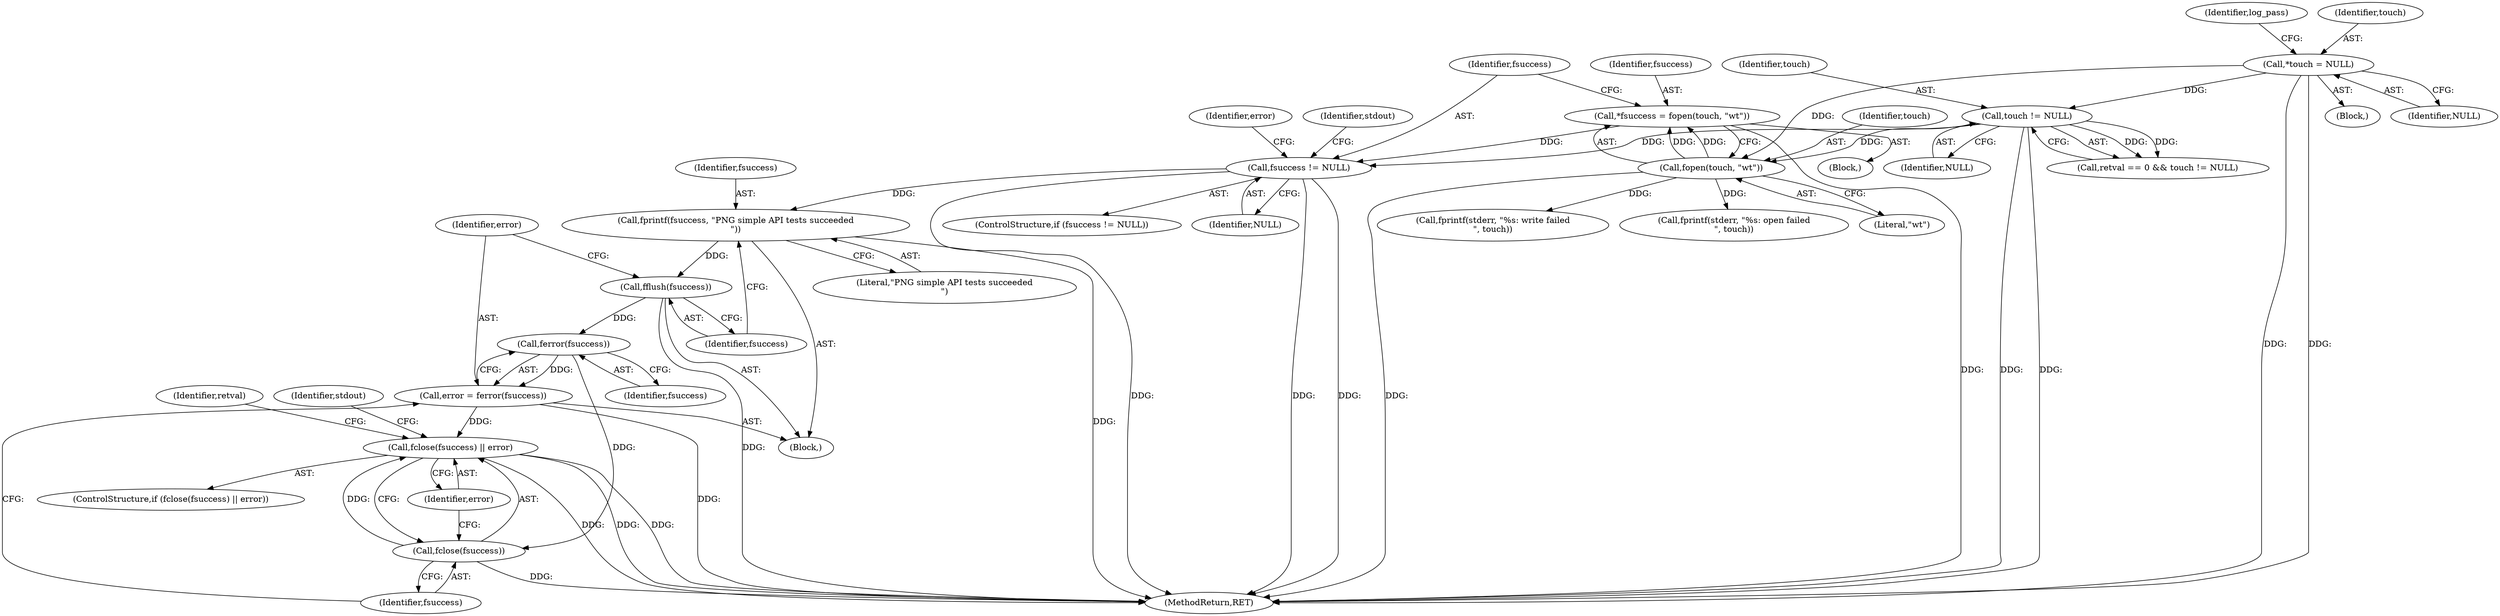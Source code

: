 digraph "0_Android_9d4853418ab2f754c2b63e091c29c5529b8b86ca_29@API" {
"1000503" [label="(Call,*fsuccess = fopen(touch, \"wt\"))"];
"1000505" [label="(Call,fopen(touch, \"wt\"))"];
"1000116" [label="(Call,*touch = NULL)"];
"1000498" [label="(Call,touch != NULL)"];
"1000509" [label="(Call,fsuccess != NULL)"];
"1000517" [label="(Call,fprintf(fsuccess, \"PNG simple API tests succeeded\n\"))"];
"1000520" [label="(Call,fflush(fsuccess))"];
"1000524" [label="(Call,ferror(fsuccess))"];
"1000522" [label="(Call,error = ferror(fsuccess))"];
"1000527" [label="(Call,fclose(fsuccess) || error)"];
"1000528" [label="(Call,fclose(fsuccess))"];
"1000498" [label="(Call,touch != NULL)"];
"1000500" [label="(Identifier,NULL)"];
"1000534" [label="(Call,fprintf(stderr, \"%s: write failed\n\", touch))"];
"1000116" [label="(Call,*touch = NULL)"];
"1000499" [label="(Identifier,touch)"];
"1000510" [label="(Identifier,fsuccess)"];
"1000512" [label="(Block,)"];
"1000121" [label="(Identifier,log_pass)"];
"1000530" [label="(Identifier,error)"];
"1000501" [label="(Block,)"];
"1000526" [label="(ControlStructure,if (fclose(fsuccess) || error))"];
"1000544" [label="(Call,fprintf(stderr, \"%s: open failed\n\", touch))"];
"1000552" [label="(MethodReturn,RET)"];
"1000519" [label="(Literal,\"PNG simple API tests succeeded\n\")"];
"1000109" [label="(Block,)"];
"1000524" [label="(Call,ferror(fsuccess))"];
"1000508" [label="(ControlStructure,if (fsuccess != NULL))"];
"1000503" [label="(Call,*fsuccess = fopen(touch, \"wt\"))"];
"1000506" [label="(Identifier,touch)"];
"1000520" [label="(Call,fflush(fsuccess))"];
"1000117" [label="(Identifier,touch)"];
"1000522" [label="(Call,error = ferror(fsuccess))"];
"1000529" [label="(Identifier,fsuccess)"];
"1000118" [label="(Identifier,NULL)"];
"1000511" [label="(Identifier,NULL)"];
"1000528" [label="(Call,fclose(fsuccess))"];
"1000517" [label="(Call,fprintf(fsuccess, \"PNG simple API tests succeeded\n\"))"];
"1000504" [label="(Identifier,fsuccess)"];
"1000507" [label="(Literal,\"wt\")"];
"1000527" [label="(Call,fclose(fsuccess) || error)"];
"1000533" [label="(Identifier,stdout)"];
"1000525" [label="(Identifier,fsuccess)"];
"1000551" [label="(Identifier,retval)"];
"1000523" [label="(Identifier,error)"];
"1000521" [label="(Identifier,fsuccess)"];
"1000509" [label="(Call,fsuccess != NULL)"];
"1000543" [label="(Identifier,stdout)"];
"1000494" [label="(Call,retval == 0 && touch != NULL)"];
"1000518" [label="(Identifier,fsuccess)"];
"1000515" [label="(Identifier,error)"];
"1000505" [label="(Call,fopen(touch, \"wt\"))"];
"1000503" -> "1000501"  [label="AST: "];
"1000503" -> "1000505"  [label="CFG: "];
"1000504" -> "1000503"  [label="AST: "];
"1000505" -> "1000503"  [label="AST: "];
"1000510" -> "1000503"  [label="CFG: "];
"1000503" -> "1000552"  [label="DDG: "];
"1000505" -> "1000503"  [label="DDG: "];
"1000505" -> "1000503"  [label="DDG: "];
"1000503" -> "1000509"  [label="DDG: "];
"1000505" -> "1000507"  [label="CFG: "];
"1000506" -> "1000505"  [label="AST: "];
"1000507" -> "1000505"  [label="AST: "];
"1000505" -> "1000552"  [label="DDG: "];
"1000116" -> "1000505"  [label="DDG: "];
"1000498" -> "1000505"  [label="DDG: "];
"1000505" -> "1000534"  [label="DDG: "];
"1000505" -> "1000544"  [label="DDG: "];
"1000116" -> "1000109"  [label="AST: "];
"1000116" -> "1000118"  [label="CFG: "];
"1000117" -> "1000116"  [label="AST: "];
"1000118" -> "1000116"  [label="AST: "];
"1000121" -> "1000116"  [label="CFG: "];
"1000116" -> "1000552"  [label="DDG: "];
"1000116" -> "1000552"  [label="DDG: "];
"1000116" -> "1000498"  [label="DDG: "];
"1000498" -> "1000494"  [label="AST: "];
"1000498" -> "1000500"  [label="CFG: "];
"1000499" -> "1000498"  [label="AST: "];
"1000500" -> "1000498"  [label="AST: "];
"1000494" -> "1000498"  [label="CFG: "];
"1000498" -> "1000552"  [label="DDG: "];
"1000498" -> "1000552"  [label="DDG: "];
"1000498" -> "1000494"  [label="DDG: "];
"1000498" -> "1000494"  [label="DDG: "];
"1000498" -> "1000509"  [label="DDG: "];
"1000509" -> "1000508"  [label="AST: "];
"1000509" -> "1000511"  [label="CFG: "];
"1000510" -> "1000509"  [label="AST: "];
"1000511" -> "1000509"  [label="AST: "];
"1000515" -> "1000509"  [label="CFG: "];
"1000543" -> "1000509"  [label="CFG: "];
"1000509" -> "1000552"  [label="DDG: "];
"1000509" -> "1000552"  [label="DDG: "];
"1000509" -> "1000552"  [label="DDG: "];
"1000509" -> "1000517"  [label="DDG: "];
"1000517" -> "1000512"  [label="AST: "];
"1000517" -> "1000519"  [label="CFG: "];
"1000518" -> "1000517"  [label="AST: "];
"1000519" -> "1000517"  [label="AST: "];
"1000521" -> "1000517"  [label="CFG: "];
"1000517" -> "1000552"  [label="DDG: "];
"1000517" -> "1000520"  [label="DDG: "];
"1000520" -> "1000512"  [label="AST: "];
"1000520" -> "1000521"  [label="CFG: "];
"1000521" -> "1000520"  [label="AST: "];
"1000523" -> "1000520"  [label="CFG: "];
"1000520" -> "1000552"  [label="DDG: "];
"1000520" -> "1000524"  [label="DDG: "];
"1000524" -> "1000522"  [label="AST: "];
"1000524" -> "1000525"  [label="CFG: "];
"1000525" -> "1000524"  [label="AST: "];
"1000522" -> "1000524"  [label="CFG: "];
"1000524" -> "1000522"  [label="DDG: "];
"1000524" -> "1000528"  [label="DDG: "];
"1000522" -> "1000512"  [label="AST: "];
"1000523" -> "1000522"  [label="AST: "];
"1000529" -> "1000522"  [label="CFG: "];
"1000522" -> "1000552"  [label="DDG: "];
"1000522" -> "1000527"  [label="DDG: "];
"1000527" -> "1000526"  [label="AST: "];
"1000527" -> "1000528"  [label="CFG: "];
"1000527" -> "1000530"  [label="CFG: "];
"1000528" -> "1000527"  [label="AST: "];
"1000530" -> "1000527"  [label="AST: "];
"1000533" -> "1000527"  [label="CFG: "];
"1000551" -> "1000527"  [label="CFG: "];
"1000527" -> "1000552"  [label="DDG: "];
"1000527" -> "1000552"  [label="DDG: "];
"1000527" -> "1000552"  [label="DDG: "];
"1000528" -> "1000527"  [label="DDG: "];
"1000528" -> "1000529"  [label="CFG: "];
"1000529" -> "1000528"  [label="AST: "];
"1000530" -> "1000528"  [label="CFG: "];
"1000528" -> "1000552"  [label="DDG: "];
}
